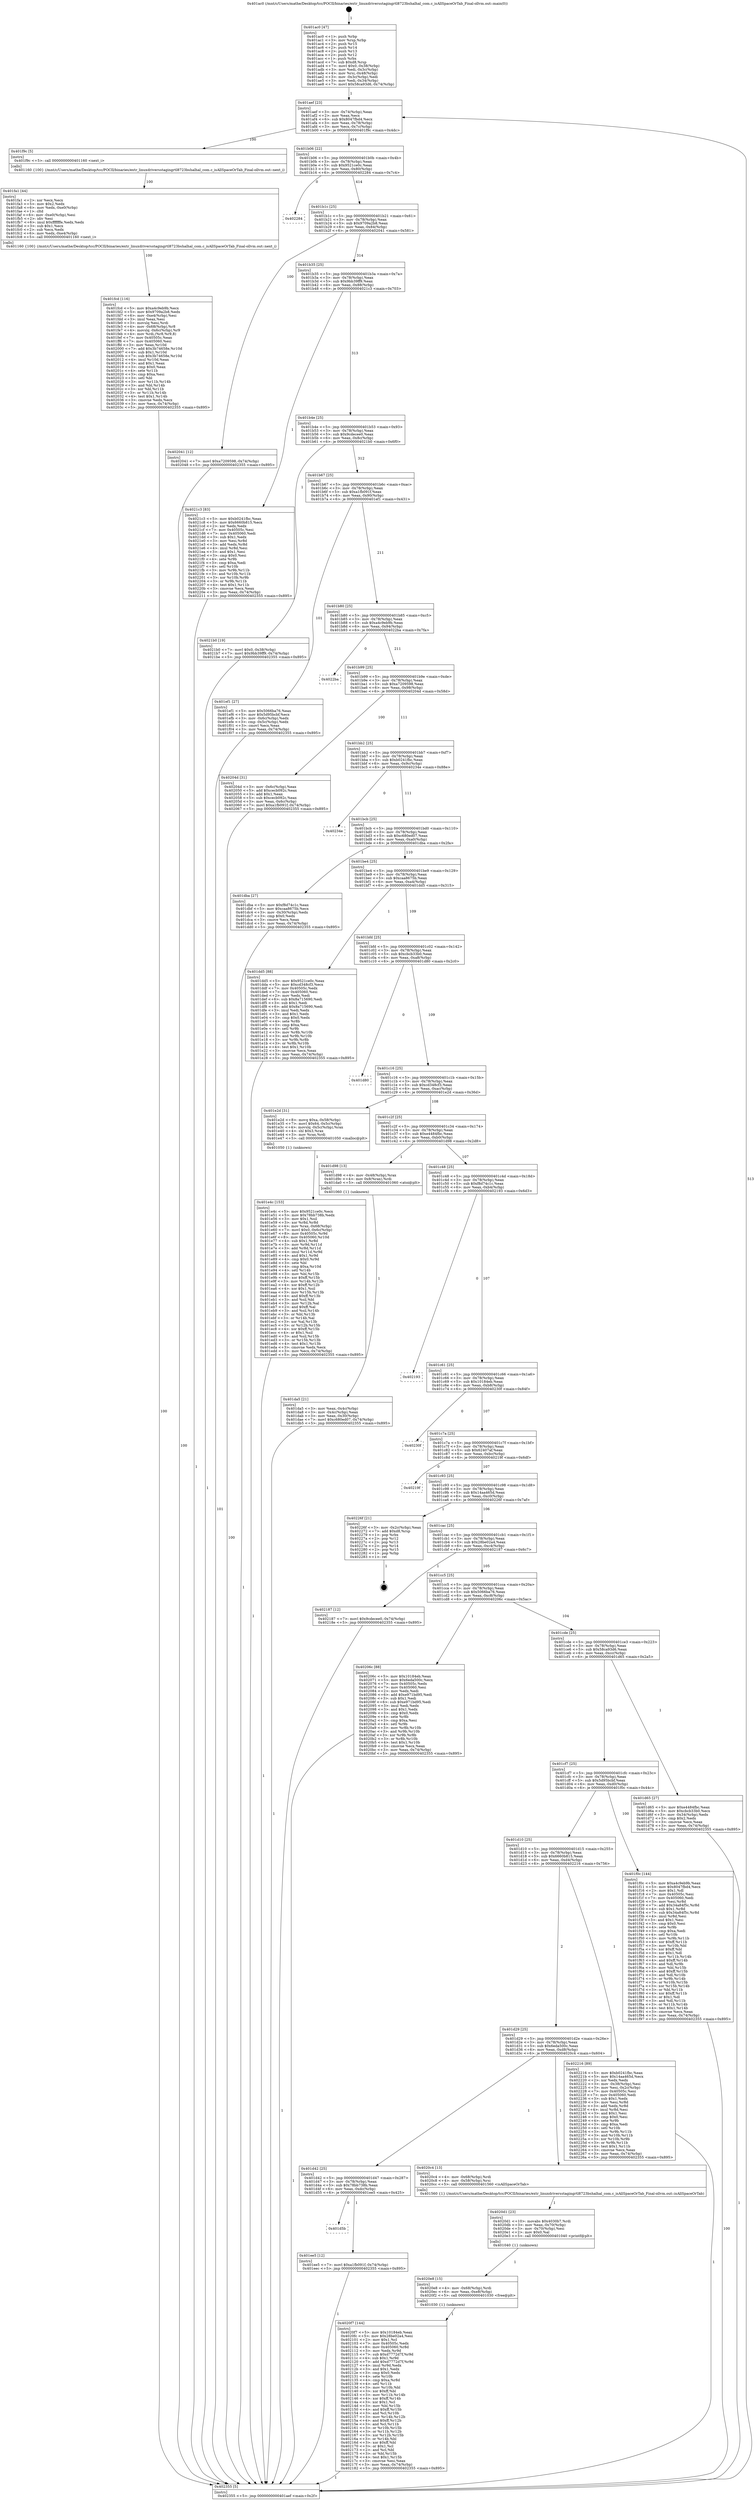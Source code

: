 digraph "0x401ac0" {
  label = "0x401ac0 (/mnt/c/Users/mathe/Desktop/tcc/POCII/binaries/extr_linuxdriversstagingrtl8723bshalhal_com.c_isAllSpaceOrTab_Final-ollvm.out::main(0))"
  labelloc = "t"
  node[shape=record]

  Entry [label="",width=0.3,height=0.3,shape=circle,fillcolor=black,style=filled]
  "0x401aef" [label="{
     0x401aef [23]\l
     | [instrs]\l
     &nbsp;&nbsp;0x401aef \<+3\>: mov -0x74(%rbp),%eax\l
     &nbsp;&nbsp;0x401af2 \<+2\>: mov %eax,%ecx\l
     &nbsp;&nbsp;0x401af4 \<+6\>: sub $0x8047fbd4,%ecx\l
     &nbsp;&nbsp;0x401afa \<+3\>: mov %eax,-0x78(%rbp)\l
     &nbsp;&nbsp;0x401afd \<+3\>: mov %ecx,-0x7c(%rbp)\l
     &nbsp;&nbsp;0x401b00 \<+6\>: je 0000000000401f9c \<main+0x4dc\>\l
  }"]
  "0x401f9c" [label="{
     0x401f9c [5]\l
     | [instrs]\l
     &nbsp;&nbsp;0x401f9c \<+5\>: call 0000000000401160 \<next_i\>\l
     | [calls]\l
     &nbsp;&nbsp;0x401160 \{100\} (/mnt/c/Users/mathe/Desktop/tcc/POCII/binaries/extr_linuxdriversstagingrtl8723bshalhal_com.c_isAllSpaceOrTab_Final-ollvm.out::next_i)\l
  }"]
  "0x401b06" [label="{
     0x401b06 [22]\l
     | [instrs]\l
     &nbsp;&nbsp;0x401b06 \<+5\>: jmp 0000000000401b0b \<main+0x4b\>\l
     &nbsp;&nbsp;0x401b0b \<+3\>: mov -0x78(%rbp),%eax\l
     &nbsp;&nbsp;0x401b0e \<+5\>: sub $0x9521ce0c,%eax\l
     &nbsp;&nbsp;0x401b13 \<+3\>: mov %eax,-0x80(%rbp)\l
     &nbsp;&nbsp;0x401b16 \<+6\>: je 0000000000402284 \<main+0x7c4\>\l
  }"]
  Exit [label="",width=0.3,height=0.3,shape=circle,fillcolor=black,style=filled,peripheries=2]
  "0x402284" [label="{
     0x402284\l
  }", style=dashed]
  "0x401b1c" [label="{
     0x401b1c [25]\l
     | [instrs]\l
     &nbsp;&nbsp;0x401b1c \<+5\>: jmp 0000000000401b21 \<main+0x61\>\l
     &nbsp;&nbsp;0x401b21 \<+3\>: mov -0x78(%rbp),%eax\l
     &nbsp;&nbsp;0x401b24 \<+5\>: sub $0x9709a2b8,%eax\l
     &nbsp;&nbsp;0x401b29 \<+6\>: mov %eax,-0x84(%rbp)\l
     &nbsp;&nbsp;0x401b2f \<+6\>: je 0000000000402041 \<main+0x581\>\l
  }"]
  "0x4020f7" [label="{
     0x4020f7 [144]\l
     | [instrs]\l
     &nbsp;&nbsp;0x4020f7 \<+5\>: mov $0x10184eb,%eax\l
     &nbsp;&nbsp;0x4020fc \<+5\>: mov $0x28be02a4,%esi\l
     &nbsp;&nbsp;0x402101 \<+2\>: mov $0x1,%cl\l
     &nbsp;&nbsp;0x402103 \<+7\>: mov 0x40505c,%edx\l
     &nbsp;&nbsp;0x40210a \<+8\>: mov 0x405060,%r8d\l
     &nbsp;&nbsp;0x402112 \<+3\>: mov %edx,%r9d\l
     &nbsp;&nbsp;0x402115 \<+7\>: sub $0xd7772d7f,%r9d\l
     &nbsp;&nbsp;0x40211c \<+4\>: sub $0x1,%r9d\l
     &nbsp;&nbsp;0x402120 \<+7\>: add $0xd7772d7f,%r9d\l
     &nbsp;&nbsp;0x402127 \<+4\>: imul %r9d,%edx\l
     &nbsp;&nbsp;0x40212b \<+3\>: and $0x1,%edx\l
     &nbsp;&nbsp;0x40212e \<+3\>: cmp $0x0,%edx\l
     &nbsp;&nbsp;0x402131 \<+4\>: sete %r10b\l
     &nbsp;&nbsp;0x402135 \<+4\>: cmp $0xa,%r8d\l
     &nbsp;&nbsp;0x402139 \<+4\>: setl %r11b\l
     &nbsp;&nbsp;0x40213d \<+3\>: mov %r10b,%bl\l
     &nbsp;&nbsp;0x402140 \<+3\>: xor $0xff,%bl\l
     &nbsp;&nbsp;0x402143 \<+3\>: mov %r11b,%r14b\l
     &nbsp;&nbsp;0x402146 \<+4\>: xor $0xff,%r14b\l
     &nbsp;&nbsp;0x40214a \<+3\>: xor $0x1,%cl\l
     &nbsp;&nbsp;0x40214d \<+3\>: mov %bl,%r15b\l
     &nbsp;&nbsp;0x402150 \<+4\>: and $0xff,%r15b\l
     &nbsp;&nbsp;0x402154 \<+3\>: and %cl,%r10b\l
     &nbsp;&nbsp;0x402157 \<+3\>: mov %r14b,%r12b\l
     &nbsp;&nbsp;0x40215a \<+4\>: and $0xff,%r12b\l
     &nbsp;&nbsp;0x40215e \<+3\>: and %cl,%r11b\l
     &nbsp;&nbsp;0x402161 \<+3\>: or %r10b,%r15b\l
     &nbsp;&nbsp;0x402164 \<+3\>: or %r11b,%r12b\l
     &nbsp;&nbsp;0x402167 \<+3\>: xor %r12b,%r15b\l
     &nbsp;&nbsp;0x40216a \<+3\>: or %r14b,%bl\l
     &nbsp;&nbsp;0x40216d \<+3\>: xor $0xff,%bl\l
     &nbsp;&nbsp;0x402170 \<+3\>: or $0x1,%cl\l
     &nbsp;&nbsp;0x402173 \<+2\>: and %cl,%bl\l
     &nbsp;&nbsp;0x402175 \<+3\>: or %bl,%r15b\l
     &nbsp;&nbsp;0x402178 \<+4\>: test $0x1,%r15b\l
     &nbsp;&nbsp;0x40217c \<+3\>: cmovne %esi,%eax\l
     &nbsp;&nbsp;0x40217f \<+3\>: mov %eax,-0x74(%rbp)\l
     &nbsp;&nbsp;0x402182 \<+5\>: jmp 0000000000402355 \<main+0x895\>\l
  }"]
  "0x402041" [label="{
     0x402041 [12]\l
     | [instrs]\l
     &nbsp;&nbsp;0x402041 \<+7\>: movl $0xa7209598,-0x74(%rbp)\l
     &nbsp;&nbsp;0x402048 \<+5\>: jmp 0000000000402355 \<main+0x895\>\l
  }"]
  "0x401b35" [label="{
     0x401b35 [25]\l
     | [instrs]\l
     &nbsp;&nbsp;0x401b35 \<+5\>: jmp 0000000000401b3a \<main+0x7a\>\l
     &nbsp;&nbsp;0x401b3a \<+3\>: mov -0x78(%rbp),%eax\l
     &nbsp;&nbsp;0x401b3d \<+5\>: sub $0x9bb39ff9,%eax\l
     &nbsp;&nbsp;0x401b42 \<+6\>: mov %eax,-0x88(%rbp)\l
     &nbsp;&nbsp;0x401b48 \<+6\>: je 00000000004021c3 \<main+0x703\>\l
  }"]
  "0x4020e8" [label="{
     0x4020e8 [15]\l
     | [instrs]\l
     &nbsp;&nbsp;0x4020e8 \<+4\>: mov -0x68(%rbp),%rdi\l
     &nbsp;&nbsp;0x4020ec \<+6\>: mov %eax,-0xe8(%rbp)\l
     &nbsp;&nbsp;0x4020f2 \<+5\>: call 0000000000401030 \<free@plt\>\l
     | [calls]\l
     &nbsp;&nbsp;0x401030 \{1\} (unknown)\l
  }"]
  "0x4021c3" [label="{
     0x4021c3 [83]\l
     | [instrs]\l
     &nbsp;&nbsp;0x4021c3 \<+5\>: mov $0xb0241fbc,%eax\l
     &nbsp;&nbsp;0x4021c8 \<+5\>: mov $0x6660b815,%ecx\l
     &nbsp;&nbsp;0x4021cd \<+2\>: xor %edx,%edx\l
     &nbsp;&nbsp;0x4021cf \<+7\>: mov 0x40505c,%esi\l
     &nbsp;&nbsp;0x4021d6 \<+7\>: mov 0x405060,%edi\l
     &nbsp;&nbsp;0x4021dd \<+3\>: sub $0x1,%edx\l
     &nbsp;&nbsp;0x4021e0 \<+3\>: mov %esi,%r8d\l
     &nbsp;&nbsp;0x4021e3 \<+3\>: add %edx,%r8d\l
     &nbsp;&nbsp;0x4021e6 \<+4\>: imul %r8d,%esi\l
     &nbsp;&nbsp;0x4021ea \<+3\>: and $0x1,%esi\l
     &nbsp;&nbsp;0x4021ed \<+3\>: cmp $0x0,%esi\l
     &nbsp;&nbsp;0x4021f0 \<+4\>: sete %r9b\l
     &nbsp;&nbsp;0x4021f4 \<+3\>: cmp $0xa,%edi\l
     &nbsp;&nbsp;0x4021f7 \<+4\>: setl %r10b\l
     &nbsp;&nbsp;0x4021fb \<+3\>: mov %r9b,%r11b\l
     &nbsp;&nbsp;0x4021fe \<+3\>: and %r10b,%r11b\l
     &nbsp;&nbsp;0x402201 \<+3\>: xor %r10b,%r9b\l
     &nbsp;&nbsp;0x402204 \<+3\>: or %r9b,%r11b\l
     &nbsp;&nbsp;0x402207 \<+4\>: test $0x1,%r11b\l
     &nbsp;&nbsp;0x40220b \<+3\>: cmovne %ecx,%eax\l
     &nbsp;&nbsp;0x40220e \<+3\>: mov %eax,-0x74(%rbp)\l
     &nbsp;&nbsp;0x402211 \<+5\>: jmp 0000000000402355 \<main+0x895\>\l
  }"]
  "0x401b4e" [label="{
     0x401b4e [25]\l
     | [instrs]\l
     &nbsp;&nbsp;0x401b4e \<+5\>: jmp 0000000000401b53 \<main+0x93\>\l
     &nbsp;&nbsp;0x401b53 \<+3\>: mov -0x78(%rbp),%eax\l
     &nbsp;&nbsp;0x401b56 \<+5\>: sub $0x9cdecee0,%eax\l
     &nbsp;&nbsp;0x401b5b \<+6\>: mov %eax,-0x8c(%rbp)\l
     &nbsp;&nbsp;0x401b61 \<+6\>: je 00000000004021b0 \<main+0x6f0\>\l
  }"]
  "0x4020d1" [label="{
     0x4020d1 [23]\l
     | [instrs]\l
     &nbsp;&nbsp;0x4020d1 \<+10\>: movabs $0x4030b7,%rdi\l
     &nbsp;&nbsp;0x4020db \<+3\>: mov %eax,-0x70(%rbp)\l
     &nbsp;&nbsp;0x4020de \<+3\>: mov -0x70(%rbp),%esi\l
     &nbsp;&nbsp;0x4020e1 \<+2\>: mov $0x0,%al\l
     &nbsp;&nbsp;0x4020e3 \<+5\>: call 0000000000401040 \<printf@plt\>\l
     | [calls]\l
     &nbsp;&nbsp;0x401040 \{1\} (unknown)\l
  }"]
  "0x4021b0" [label="{
     0x4021b0 [19]\l
     | [instrs]\l
     &nbsp;&nbsp;0x4021b0 \<+7\>: movl $0x0,-0x38(%rbp)\l
     &nbsp;&nbsp;0x4021b7 \<+7\>: movl $0x9bb39ff9,-0x74(%rbp)\l
     &nbsp;&nbsp;0x4021be \<+5\>: jmp 0000000000402355 \<main+0x895\>\l
  }"]
  "0x401b67" [label="{
     0x401b67 [25]\l
     | [instrs]\l
     &nbsp;&nbsp;0x401b67 \<+5\>: jmp 0000000000401b6c \<main+0xac\>\l
     &nbsp;&nbsp;0x401b6c \<+3\>: mov -0x78(%rbp),%eax\l
     &nbsp;&nbsp;0x401b6f \<+5\>: sub $0xa1fb091f,%eax\l
     &nbsp;&nbsp;0x401b74 \<+6\>: mov %eax,-0x90(%rbp)\l
     &nbsp;&nbsp;0x401b7a \<+6\>: je 0000000000401ef1 \<main+0x431\>\l
  }"]
  "0x401fcd" [label="{
     0x401fcd [116]\l
     | [instrs]\l
     &nbsp;&nbsp;0x401fcd \<+5\>: mov $0xa4c9eb9b,%ecx\l
     &nbsp;&nbsp;0x401fd2 \<+5\>: mov $0x9709a2b8,%edx\l
     &nbsp;&nbsp;0x401fd7 \<+6\>: mov -0xe4(%rbp),%esi\l
     &nbsp;&nbsp;0x401fdd \<+3\>: imul %eax,%esi\l
     &nbsp;&nbsp;0x401fe0 \<+3\>: movslq %esi,%rdi\l
     &nbsp;&nbsp;0x401fe3 \<+4\>: mov -0x68(%rbp),%r8\l
     &nbsp;&nbsp;0x401fe7 \<+4\>: movslq -0x6c(%rbp),%r9\l
     &nbsp;&nbsp;0x401feb \<+4\>: mov %rdi,(%r8,%r9,8)\l
     &nbsp;&nbsp;0x401fef \<+7\>: mov 0x40505c,%eax\l
     &nbsp;&nbsp;0x401ff6 \<+7\>: mov 0x405060,%esi\l
     &nbsp;&nbsp;0x401ffd \<+3\>: mov %eax,%r10d\l
     &nbsp;&nbsp;0x402000 \<+7\>: add $0x3b74658e,%r10d\l
     &nbsp;&nbsp;0x402007 \<+4\>: sub $0x1,%r10d\l
     &nbsp;&nbsp;0x40200b \<+7\>: sub $0x3b74658e,%r10d\l
     &nbsp;&nbsp;0x402012 \<+4\>: imul %r10d,%eax\l
     &nbsp;&nbsp;0x402016 \<+3\>: and $0x1,%eax\l
     &nbsp;&nbsp;0x402019 \<+3\>: cmp $0x0,%eax\l
     &nbsp;&nbsp;0x40201c \<+4\>: sete %r11b\l
     &nbsp;&nbsp;0x402020 \<+3\>: cmp $0xa,%esi\l
     &nbsp;&nbsp;0x402023 \<+3\>: setl %bl\l
     &nbsp;&nbsp;0x402026 \<+3\>: mov %r11b,%r14b\l
     &nbsp;&nbsp;0x402029 \<+3\>: and %bl,%r14b\l
     &nbsp;&nbsp;0x40202c \<+3\>: xor %bl,%r11b\l
     &nbsp;&nbsp;0x40202f \<+3\>: or %r11b,%r14b\l
     &nbsp;&nbsp;0x402032 \<+4\>: test $0x1,%r14b\l
     &nbsp;&nbsp;0x402036 \<+3\>: cmovne %edx,%ecx\l
     &nbsp;&nbsp;0x402039 \<+3\>: mov %ecx,-0x74(%rbp)\l
     &nbsp;&nbsp;0x40203c \<+5\>: jmp 0000000000402355 \<main+0x895\>\l
  }"]
  "0x401ef1" [label="{
     0x401ef1 [27]\l
     | [instrs]\l
     &nbsp;&nbsp;0x401ef1 \<+5\>: mov $0x5066ba76,%eax\l
     &nbsp;&nbsp;0x401ef6 \<+5\>: mov $0x5d95bcbf,%ecx\l
     &nbsp;&nbsp;0x401efb \<+3\>: mov -0x6c(%rbp),%edx\l
     &nbsp;&nbsp;0x401efe \<+3\>: cmp -0x5c(%rbp),%edx\l
     &nbsp;&nbsp;0x401f01 \<+3\>: cmovl %ecx,%eax\l
     &nbsp;&nbsp;0x401f04 \<+3\>: mov %eax,-0x74(%rbp)\l
     &nbsp;&nbsp;0x401f07 \<+5\>: jmp 0000000000402355 \<main+0x895\>\l
  }"]
  "0x401b80" [label="{
     0x401b80 [25]\l
     | [instrs]\l
     &nbsp;&nbsp;0x401b80 \<+5\>: jmp 0000000000401b85 \<main+0xc5\>\l
     &nbsp;&nbsp;0x401b85 \<+3\>: mov -0x78(%rbp),%eax\l
     &nbsp;&nbsp;0x401b88 \<+5\>: sub $0xa4c9eb9b,%eax\l
     &nbsp;&nbsp;0x401b8d \<+6\>: mov %eax,-0x94(%rbp)\l
     &nbsp;&nbsp;0x401b93 \<+6\>: je 00000000004022ba \<main+0x7fa\>\l
  }"]
  "0x401fa1" [label="{
     0x401fa1 [44]\l
     | [instrs]\l
     &nbsp;&nbsp;0x401fa1 \<+2\>: xor %ecx,%ecx\l
     &nbsp;&nbsp;0x401fa3 \<+5\>: mov $0x2,%edx\l
     &nbsp;&nbsp;0x401fa8 \<+6\>: mov %edx,-0xe0(%rbp)\l
     &nbsp;&nbsp;0x401fae \<+1\>: cltd\l
     &nbsp;&nbsp;0x401faf \<+6\>: mov -0xe0(%rbp),%esi\l
     &nbsp;&nbsp;0x401fb5 \<+2\>: idiv %esi\l
     &nbsp;&nbsp;0x401fb7 \<+6\>: imul $0xfffffffe,%edx,%edx\l
     &nbsp;&nbsp;0x401fbd \<+3\>: sub $0x1,%ecx\l
     &nbsp;&nbsp;0x401fc0 \<+2\>: sub %ecx,%edx\l
     &nbsp;&nbsp;0x401fc2 \<+6\>: mov %edx,-0xe4(%rbp)\l
     &nbsp;&nbsp;0x401fc8 \<+5\>: call 0000000000401160 \<next_i\>\l
     | [calls]\l
     &nbsp;&nbsp;0x401160 \{100\} (/mnt/c/Users/mathe/Desktop/tcc/POCII/binaries/extr_linuxdriversstagingrtl8723bshalhal_com.c_isAllSpaceOrTab_Final-ollvm.out::next_i)\l
  }"]
  "0x4022ba" [label="{
     0x4022ba\l
  }", style=dashed]
  "0x401b99" [label="{
     0x401b99 [25]\l
     | [instrs]\l
     &nbsp;&nbsp;0x401b99 \<+5\>: jmp 0000000000401b9e \<main+0xde\>\l
     &nbsp;&nbsp;0x401b9e \<+3\>: mov -0x78(%rbp),%eax\l
     &nbsp;&nbsp;0x401ba1 \<+5\>: sub $0xa7209598,%eax\l
     &nbsp;&nbsp;0x401ba6 \<+6\>: mov %eax,-0x98(%rbp)\l
     &nbsp;&nbsp;0x401bac \<+6\>: je 000000000040204d \<main+0x58d\>\l
  }"]
  "0x401d5b" [label="{
     0x401d5b\l
  }", style=dashed]
  "0x40204d" [label="{
     0x40204d [31]\l
     | [instrs]\l
     &nbsp;&nbsp;0x40204d \<+3\>: mov -0x6c(%rbp),%eax\l
     &nbsp;&nbsp;0x402050 \<+5\>: add $0xcecb092c,%eax\l
     &nbsp;&nbsp;0x402055 \<+3\>: add $0x1,%eax\l
     &nbsp;&nbsp;0x402058 \<+5\>: sub $0xcecb092c,%eax\l
     &nbsp;&nbsp;0x40205d \<+3\>: mov %eax,-0x6c(%rbp)\l
     &nbsp;&nbsp;0x402060 \<+7\>: movl $0xa1fb091f,-0x74(%rbp)\l
     &nbsp;&nbsp;0x402067 \<+5\>: jmp 0000000000402355 \<main+0x895\>\l
  }"]
  "0x401bb2" [label="{
     0x401bb2 [25]\l
     | [instrs]\l
     &nbsp;&nbsp;0x401bb2 \<+5\>: jmp 0000000000401bb7 \<main+0xf7\>\l
     &nbsp;&nbsp;0x401bb7 \<+3\>: mov -0x78(%rbp),%eax\l
     &nbsp;&nbsp;0x401bba \<+5\>: sub $0xb0241fbc,%eax\l
     &nbsp;&nbsp;0x401bbf \<+6\>: mov %eax,-0x9c(%rbp)\l
     &nbsp;&nbsp;0x401bc5 \<+6\>: je 000000000040234e \<main+0x88e\>\l
  }"]
  "0x401ee5" [label="{
     0x401ee5 [12]\l
     | [instrs]\l
     &nbsp;&nbsp;0x401ee5 \<+7\>: movl $0xa1fb091f,-0x74(%rbp)\l
     &nbsp;&nbsp;0x401eec \<+5\>: jmp 0000000000402355 \<main+0x895\>\l
  }"]
  "0x40234e" [label="{
     0x40234e\l
  }", style=dashed]
  "0x401bcb" [label="{
     0x401bcb [25]\l
     | [instrs]\l
     &nbsp;&nbsp;0x401bcb \<+5\>: jmp 0000000000401bd0 \<main+0x110\>\l
     &nbsp;&nbsp;0x401bd0 \<+3\>: mov -0x78(%rbp),%eax\l
     &nbsp;&nbsp;0x401bd3 \<+5\>: sub $0xc680ed07,%eax\l
     &nbsp;&nbsp;0x401bd8 \<+6\>: mov %eax,-0xa0(%rbp)\l
     &nbsp;&nbsp;0x401bde \<+6\>: je 0000000000401dba \<main+0x2fa\>\l
  }"]
  "0x401d42" [label="{
     0x401d42 [25]\l
     | [instrs]\l
     &nbsp;&nbsp;0x401d42 \<+5\>: jmp 0000000000401d47 \<main+0x287\>\l
     &nbsp;&nbsp;0x401d47 \<+3\>: mov -0x78(%rbp),%eax\l
     &nbsp;&nbsp;0x401d4a \<+5\>: sub $0x78bb738b,%eax\l
     &nbsp;&nbsp;0x401d4f \<+6\>: mov %eax,-0xdc(%rbp)\l
     &nbsp;&nbsp;0x401d55 \<+6\>: je 0000000000401ee5 \<main+0x425\>\l
  }"]
  "0x401dba" [label="{
     0x401dba [27]\l
     | [instrs]\l
     &nbsp;&nbsp;0x401dba \<+5\>: mov $0xf8d74c1c,%eax\l
     &nbsp;&nbsp;0x401dbf \<+5\>: mov $0xcaa8675b,%ecx\l
     &nbsp;&nbsp;0x401dc4 \<+3\>: mov -0x30(%rbp),%edx\l
     &nbsp;&nbsp;0x401dc7 \<+3\>: cmp $0x0,%edx\l
     &nbsp;&nbsp;0x401dca \<+3\>: cmove %ecx,%eax\l
     &nbsp;&nbsp;0x401dcd \<+3\>: mov %eax,-0x74(%rbp)\l
     &nbsp;&nbsp;0x401dd0 \<+5\>: jmp 0000000000402355 \<main+0x895\>\l
  }"]
  "0x401be4" [label="{
     0x401be4 [25]\l
     | [instrs]\l
     &nbsp;&nbsp;0x401be4 \<+5\>: jmp 0000000000401be9 \<main+0x129\>\l
     &nbsp;&nbsp;0x401be9 \<+3\>: mov -0x78(%rbp),%eax\l
     &nbsp;&nbsp;0x401bec \<+5\>: sub $0xcaa8675b,%eax\l
     &nbsp;&nbsp;0x401bf1 \<+6\>: mov %eax,-0xa4(%rbp)\l
     &nbsp;&nbsp;0x401bf7 \<+6\>: je 0000000000401dd5 \<main+0x315\>\l
  }"]
  "0x4020c4" [label="{
     0x4020c4 [13]\l
     | [instrs]\l
     &nbsp;&nbsp;0x4020c4 \<+4\>: mov -0x68(%rbp),%rdi\l
     &nbsp;&nbsp;0x4020c8 \<+4\>: mov -0x58(%rbp),%rsi\l
     &nbsp;&nbsp;0x4020cc \<+5\>: call 0000000000401560 \<isAllSpaceOrTab\>\l
     | [calls]\l
     &nbsp;&nbsp;0x401560 \{1\} (/mnt/c/Users/mathe/Desktop/tcc/POCII/binaries/extr_linuxdriversstagingrtl8723bshalhal_com.c_isAllSpaceOrTab_Final-ollvm.out::isAllSpaceOrTab)\l
  }"]
  "0x401dd5" [label="{
     0x401dd5 [88]\l
     | [instrs]\l
     &nbsp;&nbsp;0x401dd5 \<+5\>: mov $0x9521ce0c,%eax\l
     &nbsp;&nbsp;0x401dda \<+5\>: mov $0xcd348cf3,%ecx\l
     &nbsp;&nbsp;0x401ddf \<+7\>: mov 0x40505c,%edx\l
     &nbsp;&nbsp;0x401de6 \<+7\>: mov 0x405060,%esi\l
     &nbsp;&nbsp;0x401ded \<+2\>: mov %edx,%edi\l
     &nbsp;&nbsp;0x401def \<+6\>: sub $0x8a715690,%edi\l
     &nbsp;&nbsp;0x401df5 \<+3\>: sub $0x1,%edi\l
     &nbsp;&nbsp;0x401df8 \<+6\>: add $0x8a715690,%edi\l
     &nbsp;&nbsp;0x401dfe \<+3\>: imul %edi,%edx\l
     &nbsp;&nbsp;0x401e01 \<+3\>: and $0x1,%edx\l
     &nbsp;&nbsp;0x401e04 \<+3\>: cmp $0x0,%edx\l
     &nbsp;&nbsp;0x401e07 \<+4\>: sete %r8b\l
     &nbsp;&nbsp;0x401e0b \<+3\>: cmp $0xa,%esi\l
     &nbsp;&nbsp;0x401e0e \<+4\>: setl %r9b\l
     &nbsp;&nbsp;0x401e12 \<+3\>: mov %r8b,%r10b\l
     &nbsp;&nbsp;0x401e15 \<+3\>: and %r9b,%r10b\l
     &nbsp;&nbsp;0x401e18 \<+3\>: xor %r9b,%r8b\l
     &nbsp;&nbsp;0x401e1b \<+3\>: or %r8b,%r10b\l
     &nbsp;&nbsp;0x401e1e \<+4\>: test $0x1,%r10b\l
     &nbsp;&nbsp;0x401e22 \<+3\>: cmovne %ecx,%eax\l
     &nbsp;&nbsp;0x401e25 \<+3\>: mov %eax,-0x74(%rbp)\l
     &nbsp;&nbsp;0x401e28 \<+5\>: jmp 0000000000402355 \<main+0x895\>\l
  }"]
  "0x401bfd" [label="{
     0x401bfd [25]\l
     | [instrs]\l
     &nbsp;&nbsp;0x401bfd \<+5\>: jmp 0000000000401c02 \<main+0x142\>\l
     &nbsp;&nbsp;0x401c02 \<+3\>: mov -0x78(%rbp),%eax\l
     &nbsp;&nbsp;0x401c05 \<+5\>: sub $0xcbcb33b0,%eax\l
     &nbsp;&nbsp;0x401c0a \<+6\>: mov %eax,-0xa8(%rbp)\l
     &nbsp;&nbsp;0x401c10 \<+6\>: je 0000000000401d80 \<main+0x2c0\>\l
  }"]
  "0x401d29" [label="{
     0x401d29 [25]\l
     | [instrs]\l
     &nbsp;&nbsp;0x401d29 \<+5\>: jmp 0000000000401d2e \<main+0x26e\>\l
     &nbsp;&nbsp;0x401d2e \<+3\>: mov -0x78(%rbp),%eax\l
     &nbsp;&nbsp;0x401d31 \<+5\>: sub $0x6eda500c,%eax\l
     &nbsp;&nbsp;0x401d36 \<+6\>: mov %eax,-0xd8(%rbp)\l
     &nbsp;&nbsp;0x401d3c \<+6\>: je 00000000004020c4 \<main+0x604\>\l
  }"]
  "0x401d80" [label="{
     0x401d80\l
  }", style=dashed]
  "0x401c16" [label="{
     0x401c16 [25]\l
     | [instrs]\l
     &nbsp;&nbsp;0x401c16 \<+5\>: jmp 0000000000401c1b \<main+0x15b\>\l
     &nbsp;&nbsp;0x401c1b \<+3\>: mov -0x78(%rbp),%eax\l
     &nbsp;&nbsp;0x401c1e \<+5\>: sub $0xcd348cf3,%eax\l
     &nbsp;&nbsp;0x401c23 \<+6\>: mov %eax,-0xac(%rbp)\l
     &nbsp;&nbsp;0x401c29 \<+6\>: je 0000000000401e2d \<main+0x36d\>\l
  }"]
  "0x402216" [label="{
     0x402216 [89]\l
     | [instrs]\l
     &nbsp;&nbsp;0x402216 \<+5\>: mov $0xb0241fbc,%eax\l
     &nbsp;&nbsp;0x40221b \<+5\>: mov $0x14aa465d,%ecx\l
     &nbsp;&nbsp;0x402220 \<+2\>: xor %edx,%edx\l
     &nbsp;&nbsp;0x402222 \<+3\>: mov -0x38(%rbp),%esi\l
     &nbsp;&nbsp;0x402225 \<+3\>: mov %esi,-0x2c(%rbp)\l
     &nbsp;&nbsp;0x402228 \<+7\>: mov 0x40505c,%esi\l
     &nbsp;&nbsp;0x40222f \<+7\>: mov 0x405060,%edi\l
     &nbsp;&nbsp;0x402236 \<+3\>: sub $0x1,%edx\l
     &nbsp;&nbsp;0x402239 \<+3\>: mov %esi,%r8d\l
     &nbsp;&nbsp;0x40223c \<+3\>: add %edx,%r8d\l
     &nbsp;&nbsp;0x40223f \<+4\>: imul %r8d,%esi\l
     &nbsp;&nbsp;0x402243 \<+3\>: and $0x1,%esi\l
     &nbsp;&nbsp;0x402246 \<+3\>: cmp $0x0,%esi\l
     &nbsp;&nbsp;0x402249 \<+4\>: sete %r9b\l
     &nbsp;&nbsp;0x40224d \<+3\>: cmp $0xa,%edi\l
     &nbsp;&nbsp;0x402250 \<+4\>: setl %r10b\l
     &nbsp;&nbsp;0x402254 \<+3\>: mov %r9b,%r11b\l
     &nbsp;&nbsp;0x402257 \<+3\>: and %r10b,%r11b\l
     &nbsp;&nbsp;0x40225a \<+3\>: xor %r10b,%r9b\l
     &nbsp;&nbsp;0x40225d \<+3\>: or %r9b,%r11b\l
     &nbsp;&nbsp;0x402260 \<+4\>: test $0x1,%r11b\l
     &nbsp;&nbsp;0x402264 \<+3\>: cmovne %ecx,%eax\l
     &nbsp;&nbsp;0x402267 \<+3\>: mov %eax,-0x74(%rbp)\l
     &nbsp;&nbsp;0x40226a \<+5\>: jmp 0000000000402355 \<main+0x895\>\l
  }"]
  "0x401e2d" [label="{
     0x401e2d [31]\l
     | [instrs]\l
     &nbsp;&nbsp;0x401e2d \<+8\>: movq $0xa,-0x58(%rbp)\l
     &nbsp;&nbsp;0x401e35 \<+7\>: movl $0x64,-0x5c(%rbp)\l
     &nbsp;&nbsp;0x401e3c \<+4\>: movslq -0x5c(%rbp),%rax\l
     &nbsp;&nbsp;0x401e40 \<+4\>: shl $0x3,%rax\l
     &nbsp;&nbsp;0x401e44 \<+3\>: mov %rax,%rdi\l
     &nbsp;&nbsp;0x401e47 \<+5\>: call 0000000000401050 \<malloc@plt\>\l
     | [calls]\l
     &nbsp;&nbsp;0x401050 \{1\} (unknown)\l
  }"]
  "0x401c2f" [label="{
     0x401c2f [25]\l
     | [instrs]\l
     &nbsp;&nbsp;0x401c2f \<+5\>: jmp 0000000000401c34 \<main+0x174\>\l
     &nbsp;&nbsp;0x401c34 \<+3\>: mov -0x78(%rbp),%eax\l
     &nbsp;&nbsp;0x401c37 \<+5\>: sub $0xe4484fbc,%eax\l
     &nbsp;&nbsp;0x401c3c \<+6\>: mov %eax,-0xb0(%rbp)\l
     &nbsp;&nbsp;0x401c42 \<+6\>: je 0000000000401d98 \<main+0x2d8\>\l
  }"]
  "0x401d10" [label="{
     0x401d10 [25]\l
     | [instrs]\l
     &nbsp;&nbsp;0x401d10 \<+5\>: jmp 0000000000401d15 \<main+0x255\>\l
     &nbsp;&nbsp;0x401d15 \<+3\>: mov -0x78(%rbp),%eax\l
     &nbsp;&nbsp;0x401d18 \<+5\>: sub $0x6660b815,%eax\l
     &nbsp;&nbsp;0x401d1d \<+6\>: mov %eax,-0xd4(%rbp)\l
     &nbsp;&nbsp;0x401d23 \<+6\>: je 0000000000402216 \<main+0x756\>\l
  }"]
  "0x401d98" [label="{
     0x401d98 [13]\l
     | [instrs]\l
     &nbsp;&nbsp;0x401d98 \<+4\>: mov -0x48(%rbp),%rax\l
     &nbsp;&nbsp;0x401d9c \<+4\>: mov 0x8(%rax),%rdi\l
     &nbsp;&nbsp;0x401da0 \<+5\>: call 0000000000401060 \<atoi@plt\>\l
     | [calls]\l
     &nbsp;&nbsp;0x401060 \{1\} (unknown)\l
  }"]
  "0x401c48" [label="{
     0x401c48 [25]\l
     | [instrs]\l
     &nbsp;&nbsp;0x401c48 \<+5\>: jmp 0000000000401c4d \<main+0x18d\>\l
     &nbsp;&nbsp;0x401c4d \<+3\>: mov -0x78(%rbp),%eax\l
     &nbsp;&nbsp;0x401c50 \<+5\>: sub $0xf8d74c1c,%eax\l
     &nbsp;&nbsp;0x401c55 \<+6\>: mov %eax,-0xb4(%rbp)\l
     &nbsp;&nbsp;0x401c5b \<+6\>: je 0000000000402193 \<main+0x6d3\>\l
  }"]
  "0x401f0c" [label="{
     0x401f0c [144]\l
     | [instrs]\l
     &nbsp;&nbsp;0x401f0c \<+5\>: mov $0xa4c9eb9b,%eax\l
     &nbsp;&nbsp;0x401f11 \<+5\>: mov $0x8047fbd4,%ecx\l
     &nbsp;&nbsp;0x401f16 \<+2\>: mov $0x1,%dl\l
     &nbsp;&nbsp;0x401f18 \<+7\>: mov 0x40505c,%esi\l
     &nbsp;&nbsp;0x401f1f \<+7\>: mov 0x405060,%edi\l
     &nbsp;&nbsp;0x401f26 \<+3\>: mov %esi,%r8d\l
     &nbsp;&nbsp;0x401f29 \<+7\>: add $0x34a84f5c,%r8d\l
     &nbsp;&nbsp;0x401f30 \<+4\>: sub $0x1,%r8d\l
     &nbsp;&nbsp;0x401f34 \<+7\>: sub $0x34a84f5c,%r8d\l
     &nbsp;&nbsp;0x401f3b \<+4\>: imul %r8d,%esi\l
     &nbsp;&nbsp;0x401f3f \<+3\>: and $0x1,%esi\l
     &nbsp;&nbsp;0x401f42 \<+3\>: cmp $0x0,%esi\l
     &nbsp;&nbsp;0x401f45 \<+4\>: sete %r9b\l
     &nbsp;&nbsp;0x401f49 \<+3\>: cmp $0xa,%edi\l
     &nbsp;&nbsp;0x401f4c \<+4\>: setl %r10b\l
     &nbsp;&nbsp;0x401f50 \<+3\>: mov %r9b,%r11b\l
     &nbsp;&nbsp;0x401f53 \<+4\>: xor $0xff,%r11b\l
     &nbsp;&nbsp;0x401f57 \<+3\>: mov %r10b,%bl\l
     &nbsp;&nbsp;0x401f5a \<+3\>: xor $0xff,%bl\l
     &nbsp;&nbsp;0x401f5d \<+3\>: xor $0x1,%dl\l
     &nbsp;&nbsp;0x401f60 \<+3\>: mov %r11b,%r14b\l
     &nbsp;&nbsp;0x401f63 \<+4\>: and $0xff,%r14b\l
     &nbsp;&nbsp;0x401f67 \<+3\>: and %dl,%r9b\l
     &nbsp;&nbsp;0x401f6a \<+3\>: mov %bl,%r15b\l
     &nbsp;&nbsp;0x401f6d \<+4\>: and $0xff,%r15b\l
     &nbsp;&nbsp;0x401f71 \<+3\>: and %dl,%r10b\l
     &nbsp;&nbsp;0x401f74 \<+3\>: or %r9b,%r14b\l
     &nbsp;&nbsp;0x401f77 \<+3\>: or %r10b,%r15b\l
     &nbsp;&nbsp;0x401f7a \<+3\>: xor %r15b,%r14b\l
     &nbsp;&nbsp;0x401f7d \<+3\>: or %bl,%r11b\l
     &nbsp;&nbsp;0x401f80 \<+4\>: xor $0xff,%r11b\l
     &nbsp;&nbsp;0x401f84 \<+3\>: or $0x1,%dl\l
     &nbsp;&nbsp;0x401f87 \<+3\>: and %dl,%r11b\l
     &nbsp;&nbsp;0x401f8a \<+3\>: or %r11b,%r14b\l
     &nbsp;&nbsp;0x401f8d \<+4\>: test $0x1,%r14b\l
     &nbsp;&nbsp;0x401f91 \<+3\>: cmovne %ecx,%eax\l
     &nbsp;&nbsp;0x401f94 \<+3\>: mov %eax,-0x74(%rbp)\l
     &nbsp;&nbsp;0x401f97 \<+5\>: jmp 0000000000402355 \<main+0x895\>\l
  }"]
  "0x402193" [label="{
     0x402193\l
  }", style=dashed]
  "0x401c61" [label="{
     0x401c61 [25]\l
     | [instrs]\l
     &nbsp;&nbsp;0x401c61 \<+5\>: jmp 0000000000401c66 \<main+0x1a6\>\l
     &nbsp;&nbsp;0x401c66 \<+3\>: mov -0x78(%rbp),%eax\l
     &nbsp;&nbsp;0x401c69 \<+5\>: sub $0x10184eb,%eax\l
     &nbsp;&nbsp;0x401c6e \<+6\>: mov %eax,-0xb8(%rbp)\l
     &nbsp;&nbsp;0x401c74 \<+6\>: je 000000000040230f \<main+0x84f\>\l
  }"]
  "0x401e4c" [label="{
     0x401e4c [153]\l
     | [instrs]\l
     &nbsp;&nbsp;0x401e4c \<+5\>: mov $0x9521ce0c,%ecx\l
     &nbsp;&nbsp;0x401e51 \<+5\>: mov $0x78bb738b,%edx\l
     &nbsp;&nbsp;0x401e56 \<+3\>: mov $0x1,%sil\l
     &nbsp;&nbsp;0x401e59 \<+3\>: xor %r8d,%r8d\l
     &nbsp;&nbsp;0x401e5c \<+4\>: mov %rax,-0x68(%rbp)\l
     &nbsp;&nbsp;0x401e60 \<+7\>: movl $0x0,-0x6c(%rbp)\l
     &nbsp;&nbsp;0x401e67 \<+8\>: mov 0x40505c,%r9d\l
     &nbsp;&nbsp;0x401e6f \<+8\>: mov 0x405060,%r10d\l
     &nbsp;&nbsp;0x401e77 \<+4\>: sub $0x1,%r8d\l
     &nbsp;&nbsp;0x401e7b \<+3\>: mov %r9d,%r11d\l
     &nbsp;&nbsp;0x401e7e \<+3\>: add %r8d,%r11d\l
     &nbsp;&nbsp;0x401e81 \<+4\>: imul %r11d,%r9d\l
     &nbsp;&nbsp;0x401e85 \<+4\>: and $0x1,%r9d\l
     &nbsp;&nbsp;0x401e89 \<+4\>: cmp $0x0,%r9d\l
     &nbsp;&nbsp;0x401e8d \<+3\>: sete %bl\l
     &nbsp;&nbsp;0x401e90 \<+4\>: cmp $0xa,%r10d\l
     &nbsp;&nbsp;0x401e94 \<+4\>: setl %r14b\l
     &nbsp;&nbsp;0x401e98 \<+3\>: mov %bl,%r15b\l
     &nbsp;&nbsp;0x401e9b \<+4\>: xor $0xff,%r15b\l
     &nbsp;&nbsp;0x401e9f \<+3\>: mov %r14b,%r12b\l
     &nbsp;&nbsp;0x401ea2 \<+4\>: xor $0xff,%r12b\l
     &nbsp;&nbsp;0x401ea6 \<+4\>: xor $0x1,%sil\l
     &nbsp;&nbsp;0x401eaa \<+3\>: mov %r15b,%r13b\l
     &nbsp;&nbsp;0x401ead \<+4\>: and $0xff,%r13b\l
     &nbsp;&nbsp;0x401eb1 \<+3\>: and %sil,%bl\l
     &nbsp;&nbsp;0x401eb4 \<+3\>: mov %r12b,%al\l
     &nbsp;&nbsp;0x401eb7 \<+2\>: and $0xff,%al\l
     &nbsp;&nbsp;0x401eb9 \<+3\>: and %sil,%r14b\l
     &nbsp;&nbsp;0x401ebc \<+3\>: or %bl,%r13b\l
     &nbsp;&nbsp;0x401ebf \<+3\>: or %r14b,%al\l
     &nbsp;&nbsp;0x401ec2 \<+3\>: xor %al,%r13b\l
     &nbsp;&nbsp;0x401ec5 \<+3\>: or %r12b,%r15b\l
     &nbsp;&nbsp;0x401ec8 \<+4\>: xor $0xff,%r15b\l
     &nbsp;&nbsp;0x401ecc \<+4\>: or $0x1,%sil\l
     &nbsp;&nbsp;0x401ed0 \<+3\>: and %sil,%r15b\l
     &nbsp;&nbsp;0x401ed3 \<+3\>: or %r15b,%r13b\l
     &nbsp;&nbsp;0x401ed6 \<+4\>: test $0x1,%r13b\l
     &nbsp;&nbsp;0x401eda \<+3\>: cmovne %edx,%ecx\l
     &nbsp;&nbsp;0x401edd \<+3\>: mov %ecx,-0x74(%rbp)\l
     &nbsp;&nbsp;0x401ee0 \<+5\>: jmp 0000000000402355 \<main+0x895\>\l
  }"]
  "0x40230f" [label="{
     0x40230f\l
  }", style=dashed]
  "0x401c7a" [label="{
     0x401c7a [25]\l
     | [instrs]\l
     &nbsp;&nbsp;0x401c7a \<+5\>: jmp 0000000000401c7f \<main+0x1bf\>\l
     &nbsp;&nbsp;0x401c7f \<+3\>: mov -0x78(%rbp),%eax\l
     &nbsp;&nbsp;0x401c82 \<+5\>: sub $0x62407af,%eax\l
     &nbsp;&nbsp;0x401c87 \<+6\>: mov %eax,-0xbc(%rbp)\l
     &nbsp;&nbsp;0x401c8d \<+6\>: je 000000000040219f \<main+0x6df\>\l
  }"]
  "0x401da5" [label="{
     0x401da5 [21]\l
     | [instrs]\l
     &nbsp;&nbsp;0x401da5 \<+3\>: mov %eax,-0x4c(%rbp)\l
     &nbsp;&nbsp;0x401da8 \<+3\>: mov -0x4c(%rbp),%eax\l
     &nbsp;&nbsp;0x401dab \<+3\>: mov %eax,-0x30(%rbp)\l
     &nbsp;&nbsp;0x401dae \<+7\>: movl $0xc680ed07,-0x74(%rbp)\l
     &nbsp;&nbsp;0x401db5 \<+5\>: jmp 0000000000402355 \<main+0x895\>\l
  }"]
  "0x40219f" [label="{
     0x40219f\l
  }", style=dashed]
  "0x401c93" [label="{
     0x401c93 [25]\l
     | [instrs]\l
     &nbsp;&nbsp;0x401c93 \<+5\>: jmp 0000000000401c98 \<main+0x1d8\>\l
     &nbsp;&nbsp;0x401c98 \<+3\>: mov -0x78(%rbp),%eax\l
     &nbsp;&nbsp;0x401c9b \<+5\>: sub $0x14aa465d,%eax\l
     &nbsp;&nbsp;0x401ca0 \<+6\>: mov %eax,-0xc0(%rbp)\l
     &nbsp;&nbsp;0x401ca6 \<+6\>: je 000000000040226f \<main+0x7af\>\l
  }"]
  "0x401ac0" [label="{
     0x401ac0 [47]\l
     | [instrs]\l
     &nbsp;&nbsp;0x401ac0 \<+1\>: push %rbp\l
     &nbsp;&nbsp;0x401ac1 \<+3\>: mov %rsp,%rbp\l
     &nbsp;&nbsp;0x401ac4 \<+2\>: push %r15\l
     &nbsp;&nbsp;0x401ac6 \<+2\>: push %r14\l
     &nbsp;&nbsp;0x401ac8 \<+2\>: push %r13\l
     &nbsp;&nbsp;0x401aca \<+2\>: push %r12\l
     &nbsp;&nbsp;0x401acc \<+1\>: push %rbx\l
     &nbsp;&nbsp;0x401acd \<+7\>: sub $0xd8,%rsp\l
     &nbsp;&nbsp;0x401ad4 \<+7\>: movl $0x0,-0x38(%rbp)\l
     &nbsp;&nbsp;0x401adb \<+3\>: mov %edi,-0x3c(%rbp)\l
     &nbsp;&nbsp;0x401ade \<+4\>: mov %rsi,-0x48(%rbp)\l
     &nbsp;&nbsp;0x401ae2 \<+3\>: mov -0x3c(%rbp),%edi\l
     &nbsp;&nbsp;0x401ae5 \<+3\>: mov %edi,-0x34(%rbp)\l
     &nbsp;&nbsp;0x401ae8 \<+7\>: movl $0x58ca93d6,-0x74(%rbp)\l
  }"]
  "0x40226f" [label="{
     0x40226f [21]\l
     | [instrs]\l
     &nbsp;&nbsp;0x40226f \<+3\>: mov -0x2c(%rbp),%eax\l
     &nbsp;&nbsp;0x402272 \<+7\>: add $0xd8,%rsp\l
     &nbsp;&nbsp;0x402279 \<+1\>: pop %rbx\l
     &nbsp;&nbsp;0x40227a \<+2\>: pop %r12\l
     &nbsp;&nbsp;0x40227c \<+2\>: pop %r13\l
     &nbsp;&nbsp;0x40227e \<+2\>: pop %r14\l
     &nbsp;&nbsp;0x402280 \<+2\>: pop %r15\l
     &nbsp;&nbsp;0x402282 \<+1\>: pop %rbp\l
     &nbsp;&nbsp;0x402283 \<+1\>: ret\l
  }"]
  "0x401cac" [label="{
     0x401cac [25]\l
     | [instrs]\l
     &nbsp;&nbsp;0x401cac \<+5\>: jmp 0000000000401cb1 \<main+0x1f1\>\l
     &nbsp;&nbsp;0x401cb1 \<+3\>: mov -0x78(%rbp),%eax\l
     &nbsp;&nbsp;0x401cb4 \<+5\>: sub $0x28be02a4,%eax\l
     &nbsp;&nbsp;0x401cb9 \<+6\>: mov %eax,-0xc4(%rbp)\l
     &nbsp;&nbsp;0x401cbf \<+6\>: je 0000000000402187 \<main+0x6c7\>\l
  }"]
  "0x402355" [label="{
     0x402355 [5]\l
     | [instrs]\l
     &nbsp;&nbsp;0x402355 \<+5\>: jmp 0000000000401aef \<main+0x2f\>\l
  }"]
  "0x402187" [label="{
     0x402187 [12]\l
     | [instrs]\l
     &nbsp;&nbsp;0x402187 \<+7\>: movl $0x9cdecee0,-0x74(%rbp)\l
     &nbsp;&nbsp;0x40218e \<+5\>: jmp 0000000000402355 \<main+0x895\>\l
  }"]
  "0x401cc5" [label="{
     0x401cc5 [25]\l
     | [instrs]\l
     &nbsp;&nbsp;0x401cc5 \<+5\>: jmp 0000000000401cca \<main+0x20a\>\l
     &nbsp;&nbsp;0x401cca \<+3\>: mov -0x78(%rbp),%eax\l
     &nbsp;&nbsp;0x401ccd \<+5\>: sub $0x5066ba76,%eax\l
     &nbsp;&nbsp;0x401cd2 \<+6\>: mov %eax,-0xc8(%rbp)\l
     &nbsp;&nbsp;0x401cd8 \<+6\>: je 000000000040206c \<main+0x5ac\>\l
  }"]
  "0x401cf7" [label="{
     0x401cf7 [25]\l
     | [instrs]\l
     &nbsp;&nbsp;0x401cf7 \<+5\>: jmp 0000000000401cfc \<main+0x23c\>\l
     &nbsp;&nbsp;0x401cfc \<+3\>: mov -0x78(%rbp),%eax\l
     &nbsp;&nbsp;0x401cff \<+5\>: sub $0x5d95bcbf,%eax\l
     &nbsp;&nbsp;0x401d04 \<+6\>: mov %eax,-0xd0(%rbp)\l
     &nbsp;&nbsp;0x401d0a \<+6\>: je 0000000000401f0c \<main+0x44c\>\l
  }"]
  "0x40206c" [label="{
     0x40206c [88]\l
     | [instrs]\l
     &nbsp;&nbsp;0x40206c \<+5\>: mov $0x10184eb,%eax\l
     &nbsp;&nbsp;0x402071 \<+5\>: mov $0x6eda500c,%ecx\l
     &nbsp;&nbsp;0x402076 \<+7\>: mov 0x40505c,%edx\l
     &nbsp;&nbsp;0x40207d \<+7\>: mov 0x405060,%esi\l
     &nbsp;&nbsp;0x402084 \<+2\>: mov %edx,%edi\l
     &nbsp;&nbsp;0x402086 \<+6\>: add $0xe971bd95,%edi\l
     &nbsp;&nbsp;0x40208c \<+3\>: sub $0x1,%edi\l
     &nbsp;&nbsp;0x40208f \<+6\>: sub $0xe971bd95,%edi\l
     &nbsp;&nbsp;0x402095 \<+3\>: imul %edi,%edx\l
     &nbsp;&nbsp;0x402098 \<+3\>: and $0x1,%edx\l
     &nbsp;&nbsp;0x40209b \<+3\>: cmp $0x0,%edx\l
     &nbsp;&nbsp;0x40209e \<+4\>: sete %r8b\l
     &nbsp;&nbsp;0x4020a2 \<+3\>: cmp $0xa,%esi\l
     &nbsp;&nbsp;0x4020a5 \<+4\>: setl %r9b\l
     &nbsp;&nbsp;0x4020a9 \<+3\>: mov %r8b,%r10b\l
     &nbsp;&nbsp;0x4020ac \<+3\>: and %r9b,%r10b\l
     &nbsp;&nbsp;0x4020af \<+3\>: xor %r9b,%r8b\l
     &nbsp;&nbsp;0x4020b2 \<+3\>: or %r8b,%r10b\l
     &nbsp;&nbsp;0x4020b5 \<+4\>: test $0x1,%r10b\l
     &nbsp;&nbsp;0x4020b9 \<+3\>: cmovne %ecx,%eax\l
     &nbsp;&nbsp;0x4020bc \<+3\>: mov %eax,-0x74(%rbp)\l
     &nbsp;&nbsp;0x4020bf \<+5\>: jmp 0000000000402355 \<main+0x895\>\l
  }"]
  "0x401cde" [label="{
     0x401cde [25]\l
     | [instrs]\l
     &nbsp;&nbsp;0x401cde \<+5\>: jmp 0000000000401ce3 \<main+0x223\>\l
     &nbsp;&nbsp;0x401ce3 \<+3\>: mov -0x78(%rbp),%eax\l
     &nbsp;&nbsp;0x401ce6 \<+5\>: sub $0x58ca93d6,%eax\l
     &nbsp;&nbsp;0x401ceb \<+6\>: mov %eax,-0xcc(%rbp)\l
     &nbsp;&nbsp;0x401cf1 \<+6\>: je 0000000000401d65 \<main+0x2a5\>\l
  }"]
  "0x401d65" [label="{
     0x401d65 [27]\l
     | [instrs]\l
     &nbsp;&nbsp;0x401d65 \<+5\>: mov $0xe4484fbc,%eax\l
     &nbsp;&nbsp;0x401d6a \<+5\>: mov $0xcbcb33b0,%ecx\l
     &nbsp;&nbsp;0x401d6f \<+3\>: mov -0x34(%rbp),%edx\l
     &nbsp;&nbsp;0x401d72 \<+3\>: cmp $0x2,%edx\l
     &nbsp;&nbsp;0x401d75 \<+3\>: cmovne %ecx,%eax\l
     &nbsp;&nbsp;0x401d78 \<+3\>: mov %eax,-0x74(%rbp)\l
     &nbsp;&nbsp;0x401d7b \<+5\>: jmp 0000000000402355 \<main+0x895\>\l
  }"]
  Entry -> "0x401ac0" [label=" 1"]
  "0x401aef" -> "0x401f9c" [label=" 100"]
  "0x401aef" -> "0x401b06" [label=" 414"]
  "0x40226f" -> Exit [label=" 1"]
  "0x401b06" -> "0x402284" [label=" 0"]
  "0x401b06" -> "0x401b1c" [label=" 414"]
  "0x402216" -> "0x402355" [label=" 1"]
  "0x401b1c" -> "0x402041" [label=" 100"]
  "0x401b1c" -> "0x401b35" [label=" 314"]
  "0x4021c3" -> "0x402355" [label=" 1"]
  "0x401b35" -> "0x4021c3" [label=" 1"]
  "0x401b35" -> "0x401b4e" [label=" 313"]
  "0x4021b0" -> "0x402355" [label=" 1"]
  "0x401b4e" -> "0x4021b0" [label=" 1"]
  "0x401b4e" -> "0x401b67" [label=" 312"]
  "0x402187" -> "0x402355" [label=" 1"]
  "0x401b67" -> "0x401ef1" [label=" 101"]
  "0x401b67" -> "0x401b80" [label=" 211"]
  "0x4020f7" -> "0x402355" [label=" 1"]
  "0x401b80" -> "0x4022ba" [label=" 0"]
  "0x401b80" -> "0x401b99" [label=" 211"]
  "0x4020e8" -> "0x4020f7" [label=" 1"]
  "0x401b99" -> "0x40204d" [label=" 100"]
  "0x401b99" -> "0x401bb2" [label=" 111"]
  "0x4020d1" -> "0x4020e8" [label=" 1"]
  "0x401bb2" -> "0x40234e" [label=" 0"]
  "0x401bb2" -> "0x401bcb" [label=" 111"]
  "0x4020c4" -> "0x4020d1" [label=" 1"]
  "0x401bcb" -> "0x401dba" [label=" 1"]
  "0x401bcb" -> "0x401be4" [label=" 110"]
  "0x40204d" -> "0x402355" [label=" 100"]
  "0x401be4" -> "0x401dd5" [label=" 1"]
  "0x401be4" -> "0x401bfd" [label=" 109"]
  "0x402041" -> "0x402355" [label=" 100"]
  "0x401bfd" -> "0x401d80" [label=" 0"]
  "0x401bfd" -> "0x401c16" [label=" 109"]
  "0x401fa1" -> "0x401fcd" [label=" 100"]
  "0x401c16" -> "0x401e2d" [label=" 1"]
  "0x401c16" -> "0x401c2f" [label=" 108"]
  "0x401f9c" -> "0x401fa1" [label=" 100"]
  "0x401c2f" -> "0x401d98" [label=" 1"]
  "0x401c2f" -> "0x401c48" [label=" 107"]
  "0x401ef1" -> "0x402355" [label=" 101"]
  "0x401c48" -> "0x402193" [label=" 0"]
  "0x401c48" -> "0x401c61" [label=" 107"]
  "0x401ee5" -> "0x402355" [label=" 1"]
  "0x401c61" -> "0x40230f" [label=" 0"]
  "0x401c61" -> "0x401c7a" [label=" 107"]
  "0x401d42" -> "0x401ee5" [label=" 1"]
  "0x401c7a" -> "0x40219f" [label=" 0"]
  "0x401c7a" -> "0x401c93" [label=" 107"]
  "0x40206c" -> "0x402355" [label=" 1"]
  "0x401c93" -> "0x40226f" [label=" 1"]
  "0x401c93" -> "0x401cac" [label=" 106"]
  "0x401d29" -> "0x401d42" [label=" 1"]
  "0x401cac" -> "0x402187" [label=" 1"]
  "0x401cac" -> "0x401cc5" [label=" 105"]
  "0x401d29" -> "0x4020c4" [label=" 1"]
  "0x401cc5" -> "0x40206c" [label=" 1"]
  "0x401cc5" -> "0x401cde" [label=" 104"]
  "0x401fcd" -> "0x402355" [label=" 100"]
  "0x401cde" -> "0x401d65" [label=" 1"]
  "0x401cde" -> "0x401cf7" [label=" 103"]
  "0x401d65" -> "0x402355" [label=" 1"]
  "0x401ac0" -> "0x401aef" [label=" 1"]
  "0x402355" -> "0x401aef" [label=" 513"]
  "0x401d98" -> "0x401da5" [label=" 1"]
  "0x401da5" -> "0x402355" [label=" 1"]
  "0x401dba" -> "0x402355" [label=" 1"]
  "0x401dd5" -> "0x402355" [label=" 1"]
  "0x401e2d" -> "0x401e4c" [label=" 1"]
  "0x401e4c" -> "0x402355" [label=" 1"]
  "0x401d42" -> "0x401d5b" [label=" 0"]
  "0x401cf7" -> "0x401f0c" [label=" 100"]
  "0x401cf7" -> "0x401d10" [label=" 3"]
  "0x401f0c" -> "0x402355" [label=" 100"]
  "0x401d10" -> "0x402216" [label=" 1"]
  "0x401d10" -> "0x401d29" [label=" 2"]
}
